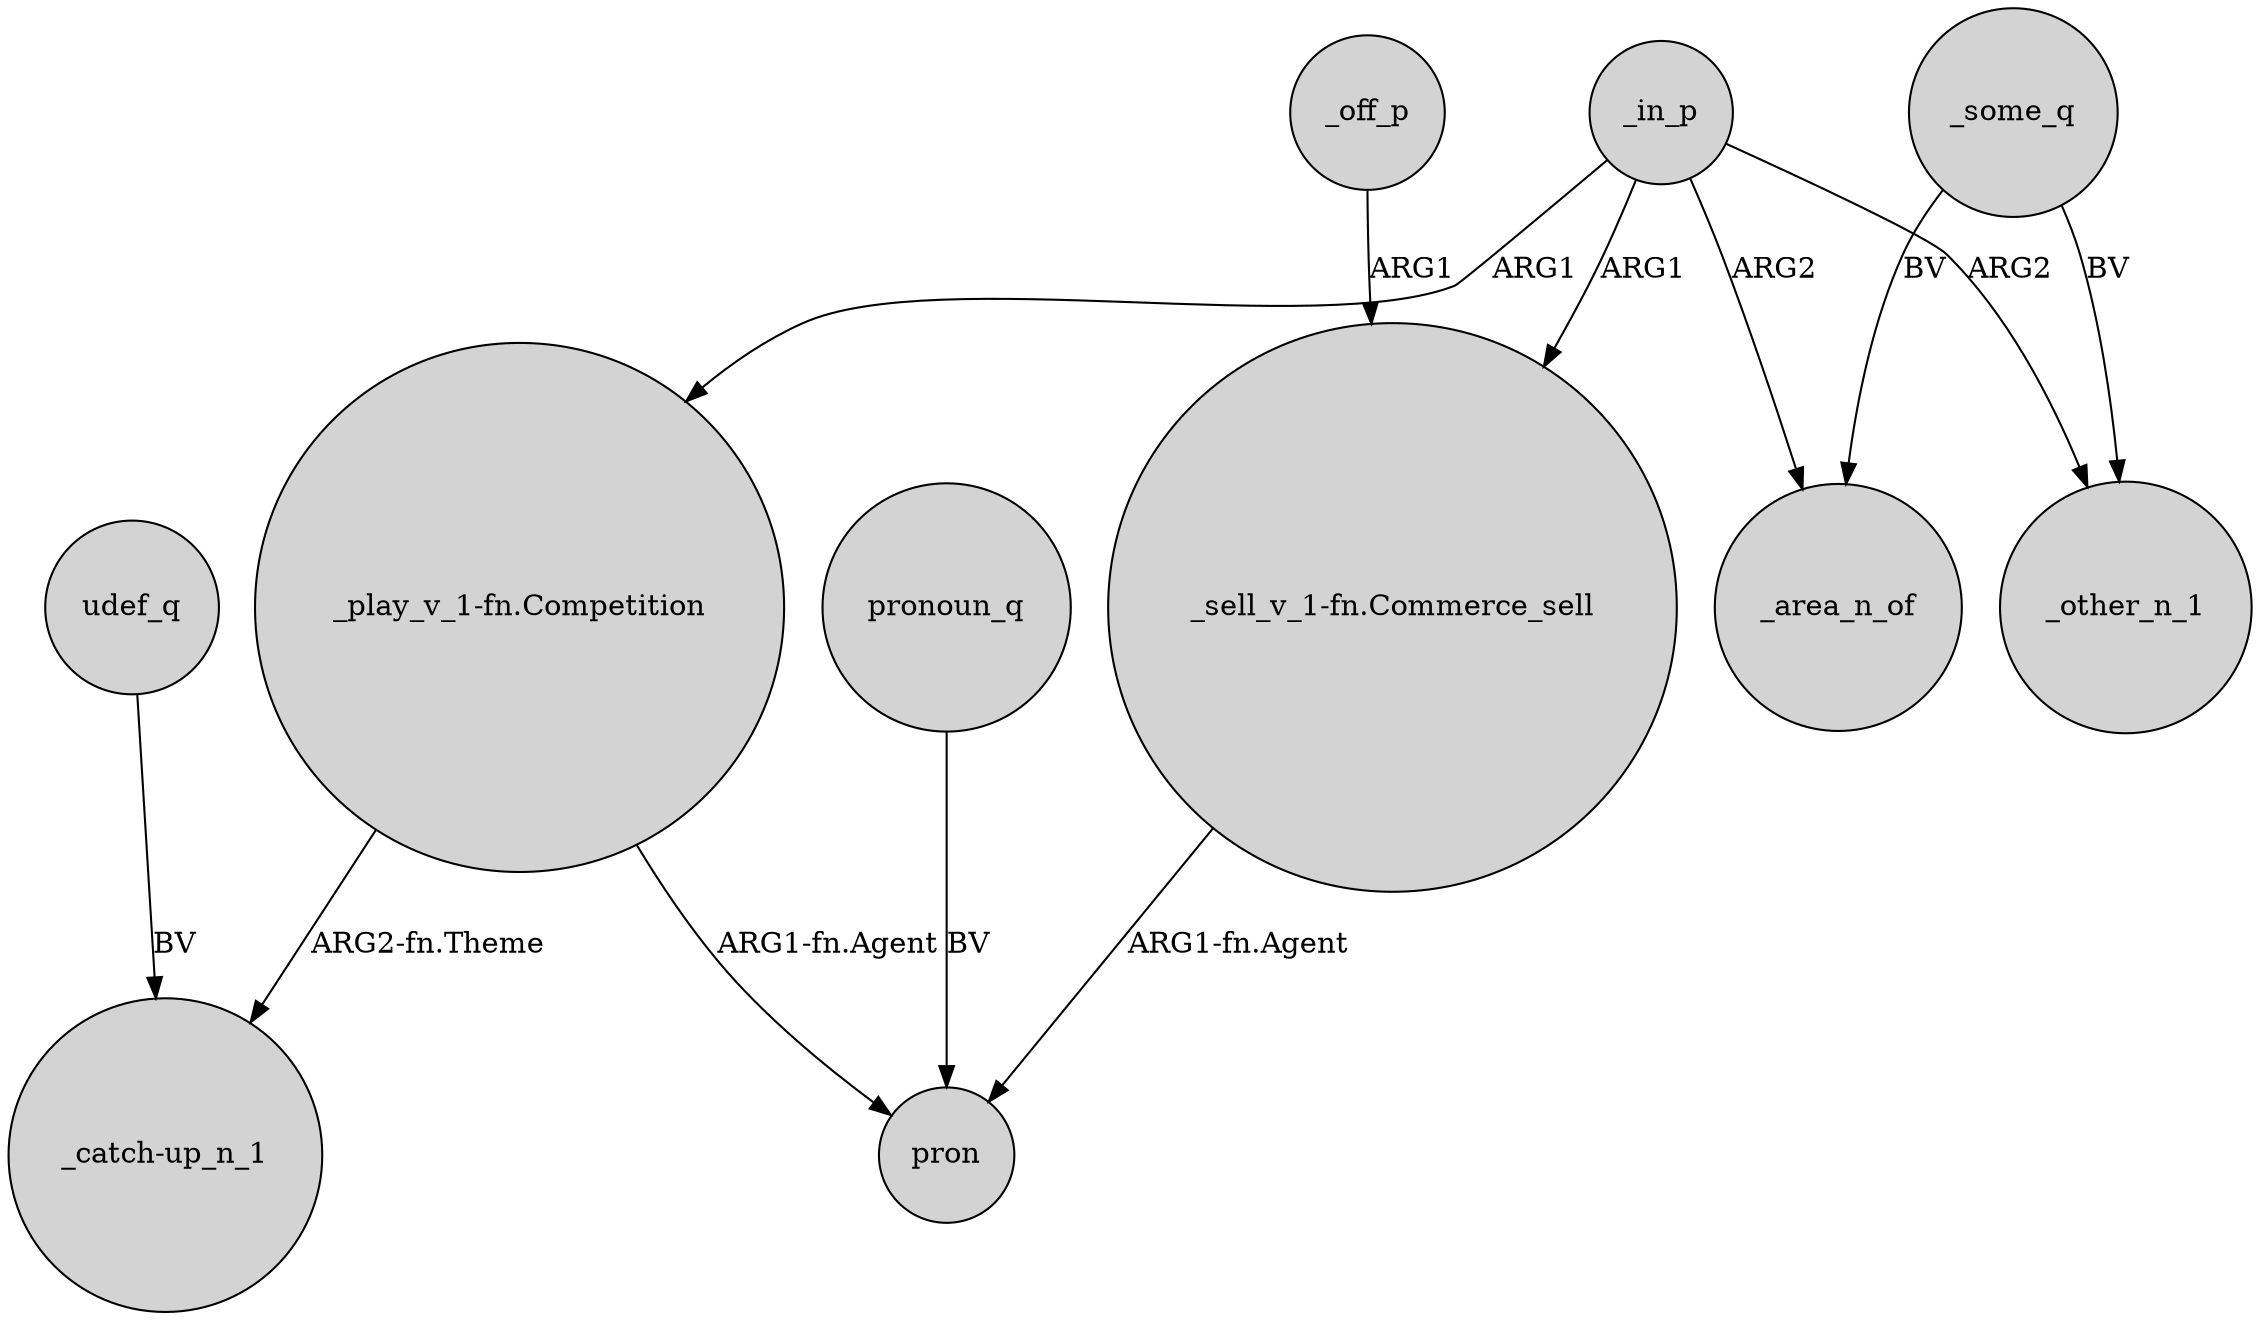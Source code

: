 digraph {
	node [shape=circle style=filled]
	"_play_v_1-fn.Competition" -> "_catch-up_n_1" [label="ARG2-fn.Theme"]
	_in_p -> _area_n_of [label=ARG2]
	_some_q -> _other_n_1 [label=BV]
	_off_p -> "_sell_v_1-fn.Commerce_sell" [label=ARG1]
	"_play_v_1-fn.Competition" -> pron [label="ARG1-fn.Agent"]
	_in_p -> "_sell_v_1-fn.Commerce_sell" [label=ARG1]
	"_sell_v_1-fn.Commerce_sell" -> pron [label="ARG1-fn.Agent"]
	udef_q -> "_catch-up_n_1" [label=BV]
	_in_p -> "_play_v_1-fn.Competition" [label=ARG1]
	_some_q -> _area_n_of [label=BV]
	_in_p -> _other_n_1 [label=ARG2]
	pronoun_q -> pron [label=BV]
}

